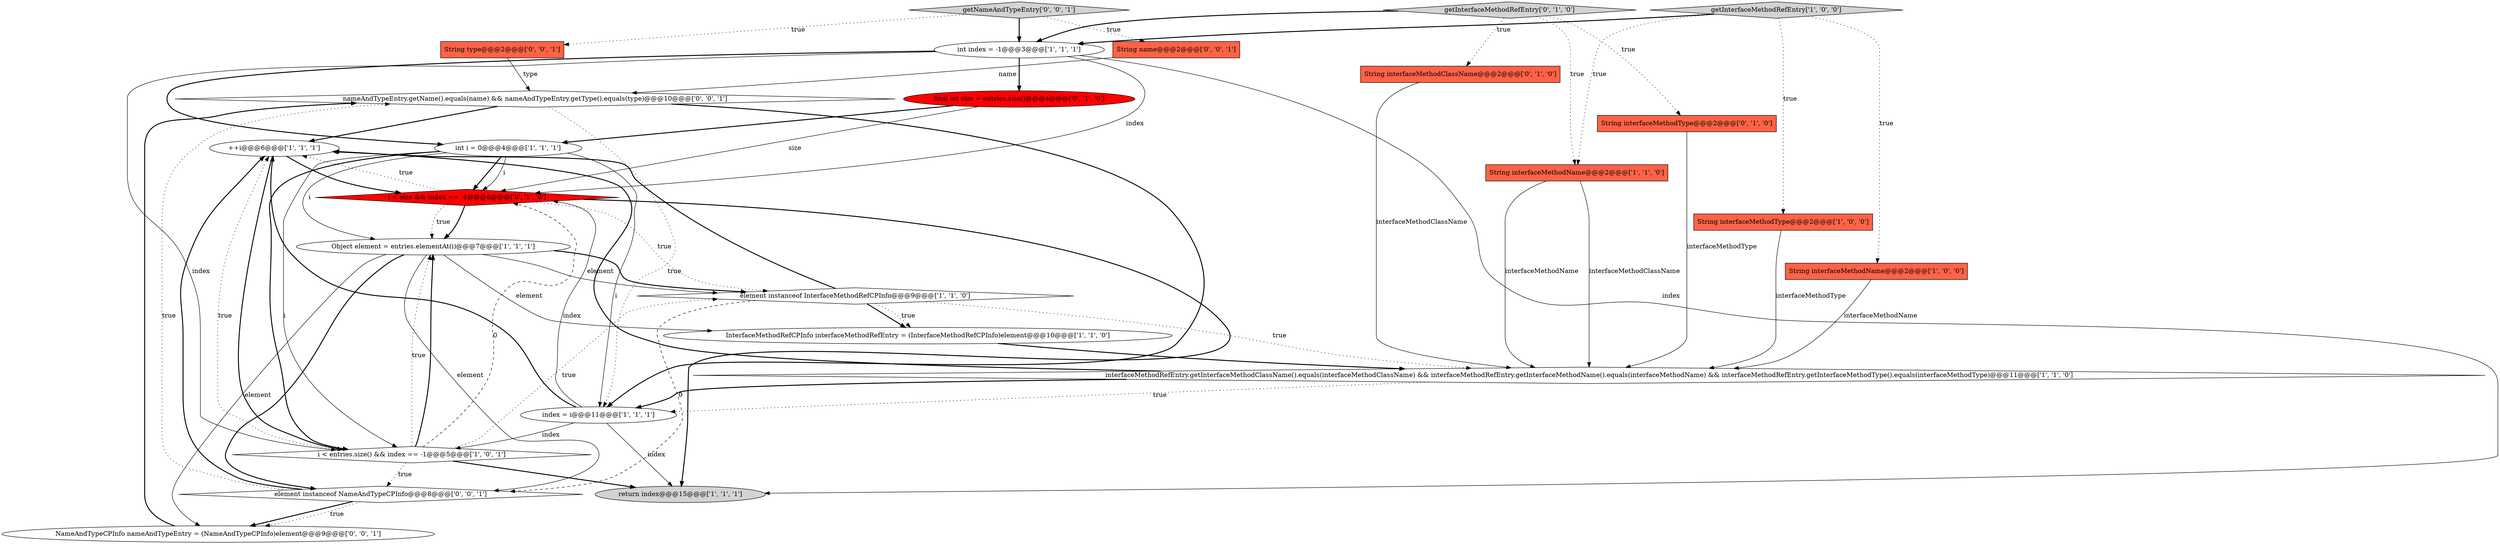 digraph {
20 [style = filled, label = "nameAndTypeEntry.getName().equals(name) && nameAndTypeEntry.getType().equals(type)@@@10@@@['0', '0', '1']", fillcolor = white, shape = diamond image = "AAA0AAABBB3BBB"];
19 [style = filled, label = "NameAndTypeCPInfo nameAndTypeEntry = (NameAndTypeCPInfo)element@@@9@@@['0', '0', '1']", fillcolor = white, shape = ellipse image = "AAA0AAABBB3BBB"];
17 [style = filled, label = "i < size && index == -1@@@6@@@['0', '1', '0']", fillcolor = red, shape = diamond image = "AAA1AAABBB2BBB"];
22 [style = filled, label = "String name@@@2@@@['0', '0', '1']", fillcolor = tomato, shape = box image = "AAA0AAABBB3BBB"];
21 [style = filled, label = "String type@@@2@@@['0', '0', '1']", fillcolor = tomato, shape = box image = "AAA0AAABBB3BBB"];
1 [style = filled, label = "int index = -1@@@3@@@['1', '1', '1']", fillcolor = white, shape = ellipse image = "AAA0AAABBB1BBB"];
16 [style = filled, label = "String interfaceMethodClassName@@@2@@@['0', '1', '0']", fillcolor = tomato, shape = box image = "AAA0AAABBB2BBB"];
6 [style = filled, label = "getInterfaceMethodRefEntry['1', '0', '0']", fillcolor = lightgray, shape = diamond image = "AAA0AAABBB1BBB"];
4 [style = filled, label = "i < entries.size() && index == -1@@@5@@@['1', '0', '1']", fillcolor = white, shape = diamond image = "AAA0AAABBB1BBB"];
8 [style = filled, label = "Object element = entries.elementAt(i)@@@7@@@['1', '1', '1']", fillcolor = white, shape = ellipse image = "AAA0AAABBB1BBB"];
0 [style = filled, label = "String interfaceMethodType@@@2@@@['1', '0', '0']", fillcolor = tomato, shape = box image = "AAA0AAABBB1BBB"];
15 [style = filled, label = "getInterfaceMethodRefEntry['0', '1', '0']", fillcolor = lightgray, shape = diamond image = "AAA0AAABBB2BBB"];
24 [style = filled, label = "element instanceof NameAndTypeCPInfo@@@8@@@['0', '0', '1']", fillcolor = white, shape = diamond image = "AAA0AAABBB3BBB"];
10 [style = filled, label = "String interfaceMethodName@@@2@@@['1', '0', '0']", fillcolor = tomato, shape = box image = "AAA0AAABBB1BBB"];
14 [style = filled, label = "String interfaceMethodType@@@2@@@['0', '1', '0']", fillcolor = tomato, shape = box image = "AAA0AAABBB2BBB"];
12 [style = filled, label = "return index@@@15@@@['1', '1', '1']", fillcolor = lightgray, shape = ellipse image = "AAA0AAABBB1BBB"];
11 [style = filled, label = "interfaceMethodRefEntry.getInterfaceMethodClassName().equals(interfaceMethodClassName) && interfaceMethodRefEntry.getInterfaceMethodName().equals(interfaceMethodName) && interfaceMethodRefEntry.getInterfaceMethodType().equals(interfaceMethodType)@@@11@@@['1', '1', '0']", fillcolor = white, shape = diamond image = "AAA0AAABBB1BBB"];
3 [style = filled, label = "++i@@@6@@@['1', '1', '1']", fillcolor = white, shape = ellipse image = "AAA0AAABBB1BBB"];
18 [style = filled, label = "final int size = entries.size()@@@4@@@['0', '1', '0']", fillcolor = red, shape = ellipse image = "AAA1AAABBB2BBB"];
7 [style = filled, label = "index = i@@@11@@@['1', '1', '1']", fillcolor = white, shape = ellipse image = "AAA0AAABBB1BBB"];
13 [style = filled, label = "String interfaceMethodName@@@2@@@['1', '1', '0']", fillcolor = tomato, shape = box image = "AAA0AAABBB1BBB"];
23 [style = filled, label = "getNameAndTypeEntry['0', '0', '1']", fillcolor = lightgray, shape = diamond image = "AAA0AAABBB3BBB"];
5 [style = filled, label = "element instanceof InterfaceMethodRefCPInfo@@@9@@@['1', '1', '0']", fillcolor = white, shape = diamond image = "AAA0AAABBB1BBB"];
2 [style = filled, label = "int i = 0@@@4@@@['1', '1', '1']", fillcolor = white, shape = ellipse image = "AAA0AAABBB1BBB"];
9 [style = filled, label = "InterfaceMethodRefCPInfo interfaceMethodRefEntry = (InterfaceMethodRefCPInfo)element@@@10@@@['1', '1', '0']", fillcolor = white, shape = ellipse image = "AAA0AAABBB1BBB"];
2->17 [style = bold, label=""];
5->3 [style = bold, label=""];
13->11 [style = solid, label="interfaceMethodClassName"];
17->8 [style = bold, label=""];
8->24 [style = bold, label=""];
4->5 [style = dotted, label="true"];
11->7 [style = dotted, label="true"];
16->11 [style = solid, label="interfaceMethodClassName"];
24->19 [style = bold, label=""];
9->11 [style = bold, label=""];
5->9 [style = bold, label=""];
15->14 [style = dotted, label="true"];
23->22 [style = dotted, label="true"];
4->17 [style = dashed, label="0"];
18->17 [style = solid, label="size"];
1->4 [style = solid, label="index"];
19->20 [style = bold, label=""];
6->13 [style = dotted, label="true"];
23->21 [style = dotted, label="true"];
5->24 [style = dashed, label="0"];
4->8 [style = dotted, label="true"];
22->20 [style = solid, label="name"];
1->18 [style = bold, label=""];
20->3 [style = bold, label=""];
20->7 [style = dotted, label="true"];
10->11 [style = solid, label="interfaceMethodName"];
18->2 [style = bold, label=""];
14->11 [style = solid, label="interfaceMethodType"];
15->16 [style = dotted, label="true"];
2->4 [style = bold, label=""];
3->4 [style = bold, label=""];
13->11 [style = solid, label="interfaceMethodName"];
8->24 [style = solid, label="element"];
17->3 [style = dotted, label="true"];
7->3 [style = bold, label=""];
2->8 [style = solid, label="i"];
15->13 [style = dotted, label="true"];
6->10 [style = dotted, label="true"];
6->1 [style = bold, label=""];
17->8 [style = dotted, label="true"];
7->17 [style = solid, label="index"];
1->17 [style = solid, label="index"];
17->12 [style = bold, label=""];
8->5 [style = solid, label="element"];
8->19 [style = solid, label="element"];
7->12 [style = solid, label="index"];
4->3 [style = dotted, label="true"];
8->5 [style = bold, label=""];
5->11 [style = dotted, label="true"];
11->3 [style = bold, label=""];
1->12 [style = solid, label="index"];
24->20 [style = dotted, label="true"];
2->4 [style = solid, label="i"];
23->1 [style = bold, label=""];
4->12 [style = bold, label=""];
5->9 [style = dotted, label="true"];
4->8 [style = bold, label=""];
3->17 [style = bold, label=""];
24->19 [style = dotted, label="true"];
17->5 [style = dotted, label="true"];
1->2 [style = bold, label=""];
4->24 [style = dotted, label="true"];
8->9 [style = solid, label="element"];
21->20 [style = solid, label="type"];
6->0 [style = dotted, label="true"];
2->17 [style = solid, label="i"];
20->7 [style = bold, label=""];
0->11 [style = solid, label="interfaceMethodType"];
7->4 [style = solid, label="index"];
24->3 [style = bold, label=""];
11->7 [style = bold, label=""];
15->1 [style = bold, label=""];
2->7 [style = solid, label="i"];
}

